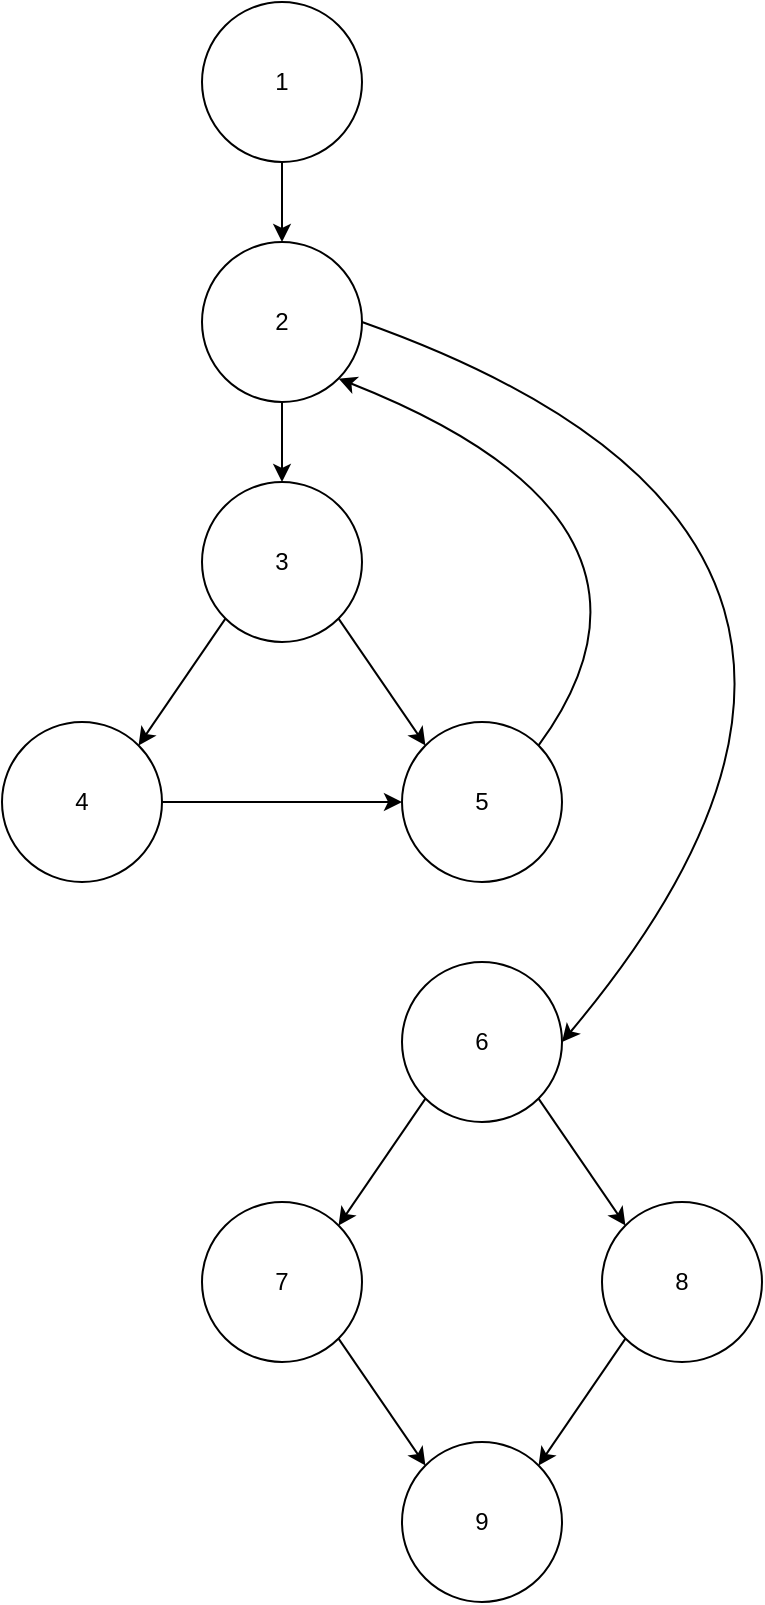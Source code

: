<mxfile version="26.0.10">
  <diagram name="Page-1" id="ll6id3wJNYmZ5bKOSvQX">
    <mxGraphModel dx="1050" dy="537" grid="1" gridSize="10" guides="1" tooltips="1" connect="1" arrows="1" fold="1" page="1" pageScale="1" pageWidth="850" pageHeight="1400" math="0" shadow="0">
      <root>
        <mxCell id="0" />
        <mxCell id="1" parent="0" />
        <mxCell id="--x_MKVJ3164S-OKjD1B-6" value="" style="edgeStyle=orthogonalEdgeStyle;rounded=0;orthogonalLoop=1;jettySize=auto;html=1;" parent="1" source="--x_MKVJ3164S-OKjD1B-1" target="--x_MKVJ3164S-OKjD1B-2" edge="1">
          <mxGeometry relative="1" as="geometry" />
        </mxCell>
        <mxCell id="--x_MKVJ3164S-OKjD1B-1" value="1" style="ellipse;whiteSpace=wrap;html=1;aspect=fixed;" parent="1" vertex="1">
          <mxGeometry x="380" y="40" width="80" height="80" as="geometry" />
        </mxCell>
        <mxCell id="--x_MKVJ3164S-OKjD1B-7" value="" style="edgeStyle=orthogonalEdgeStyle;rounded=0;orthogonalLoop=1;jettySize=auto;html=1;" parent="1" source="--x_MKVJ3164S-OKjD1B-2" target="--x_MKVJ3164S-OKjD1B-3" edge="1">
          <mxGeometry relative="1" as="geometry" />
        </mxCell>
        <mxCell id="--x_MKVJ3164S-OKjD1B-2" value="2" style="ellipse;whiteSpace=wrap;html=1;aspect=fixed;" parent="1" vertex="1">
          <mxGeometry x="380" y="160" width="80" height="80" as="geometry" />
        </mxCell>
        <mxCell id="--x_MKVJ3164S-OKjD1B-3" value="3" style="ellipse;whiteSpace=wrap;html=1;aspect=fixed;" parent="1" vertex="1">
          <mxGeometry x="380" y="280" width="80" height="80" as="geometry" />
        </mxCell>
        <mxCell id="--x_MKVJ3164S-OKjD1B-4" value="4" style="ellipse;whiteSpace=wrap;html=1;aspect=fixed;" parent="1" vertex="1">
          <mxGeometry x="280" y="400" width="80" height="80" as="geometry" />
        </mxCell>
        <mxCell id="--x_MKVJ3164S-OKjD1B-5" value="5" style="ellipse;whiteSpace=wrap;html=1;aspect=fixed;" parent="1" vertex="1">
          <mxGeometry x="480" y="400" width="80" height="80" as="geometry" />
        </mxCell>
        <mxCell id="--x_MKVJ3164S-OKjD1B-8" value="" style="endArrow=classic;html=1;rounded=0;exitX=0;exitY=1;exitDx=0;exitDy=0;entryX=1;entryY=0;entryDx=0;entryDy=0;" parent="1" source="--x_MKVJ3164S-OKjD1B-3" target="--x_MKVJ3164S-OKjD1B-4" edge="1">
          <mxGeometry width="50" height="50" relative="1" as="geometry">
            <mxPoint x="330" y="430" as="sourcePoint" />
            <mxPoint x="380" y="380" as="targetPoint" />
          </mxGeometry>
        </mxCell>
        <mxCell id="--x_MKVJ3164S-OKjD1B-9" value="" style="endArrow=classic;html=1;rounded=0;exitX=1;exitY=1;exitDx=0;exitDy=0;entryX=0;entryY=0;entryDx=0;entryDy=0;" parent="1" source="--x_MKVJ3164S-OKjD1B-3" target="--x_MKVJ3164S-OKjD1B-5" edge="1">
          <mxGeometry width="50" height="50" relative="1" as="geometry">
            <mxPoint x="330" y="430" as="sourcePoint" />
            <mxPoint x="380" y="380" as="targetPoint" />
          </mxGeometry>
        </mxCell>
        <mxCell id="--x_MKVJ3164S-OKjD1B-10" value="" style="endArrow=classic;html=1;rounded=0;exitX=1;exitY=0.5;exitDx=0;exitDy=0;entryX=0;entryY=0.5;entryDx=0;entryDy=0;" parent="1" source="--x_MKVJ3164S-OKjD1B-4" target="--x_MKVJ3164S-OKjD1B-5" edge="1">
          <mxGeometry width="50" height="50" relative="1" as="geometry">
            <mxPoint x="330" y="520" as="sourcePoint" />
            <mxPoint x="380" y="470" as="targetPoint" />
          </mxGeometry>
        </mxCell>
        <mxCell id="--x_MKVJ3164S-OKjD1B-11" value="6" style="ellipse;whiteSpace=wrap;html=1;aspect=fixed;" parent="1" vertex="1">
          <mxGeometry x="480" y="520" width="80" height="80" as="geometry" />
        </mxCell>
        <mxCell id="--x_MKVJ3164S-OKjD1B-13" value="7" style="ellipse;whiteSpace=wrap;html=1;aspect=fixed;" parent="1" vertex="1">
          <mxGeometry x="380" y="640" width="80" height="80" as="geometry" />
        </mxCell>
        <mxCell id="--x_MKVJ3164S-OKjD1B-14" value="8" style="ellipse;whiteSpace=wrap;html=1;aspect=fixed;" parent="1" vertex="1">
          <mxGeometry x="580" y="640" width="80" height="80" as="geometry" />
        </mxCell>
        <mxCell id="--x_MKVJ3164S-OKjD1B-15" value="" style="endArrow=classic;html=1;rounded=0;exitX=0;exitY=1;exitDx=0;exitDy=0;entryX=1;entryY=0;entryDx=0;entryDy=0;" parent="1" source="--x_MKVJ3164S-OKjD1B-11" target="--x_MKVJ3164S-OKjD1B-13" edge="1">
          <mxGeometry width="50" height="50" relative="1" as="geometry">
            <mxPoint x="370" y="700" as="sourcePoint" />
            <mxPoint x="420" y="650" as="targetPoint" />
          </mxGeometry>
        </mxCell>
        <mxCell id="--x_MKVJ3164S-OKjD1B-16" value="" style="endArrow=classic;html=1;rounded=0;exitX=1;exitY=1;exitDx=0;exitDy=0;entryX=0;entryY=0;entryDx=0;entryDy=0;" parent="1" source="--x_MKVJ3164S-OKjD1B-11" target="--x_MKVJ3164S-OKjD1B-14" edge="1">
          <mxGeometry width="50" height="50" relative="1" as="geometry">
            <mxPoint x="370" y="700" as="sourcePoint" />
            <mxPoint x="420" y="650" as="targetPoint" />
          </mxGeometry>
        </mxCell>
        <mxCell id="--x_MKVJ3164S-OKjD1B-17" value="9" style="ellipse;whiteSpace=wrap;html=1;aspect=fixed;" parent="1" vertex="1">
          <mxGeometry x="480" y="760" width="80" height="80" as="geometry" />
        </mxCell>
        <mxCell id="--x_MKVJ3164S-OKjD1B-18" value="" style="endArrow=classic;html=1;rounded=0;exitX=1;exitY=1;exitDx=0;exitDy=0;entryX=0;entryY=0;entryDx=0;entryDy=0;" parent="1" source="--x_MKVJ3164S-OKjD1B-13" target="--x_MKVJ3164S-OKjD1B-17" edge="1">
          <mxGeometry width="50" height="50" relative="1" as="geometry">
            <mxPoint x="370" y="830" as="sourcePoint" />
            <mxPoint x="420" y="780" as="targetPoint" />
          </mxGeometry>
        </mxCell>
        <mxCell id="--x_MKVJ3164S-OKjD1B-19" value="" style="endArrow=classic;html=1;rounded=0;exitX=0;exitY=1;exitDx=0;exitDy=0;entryX=1;entryY=0;entryDx=0;entryDy=0;" parent="1" source="--x_MKVJ3164S-OKjD1B-14" target="--x_MKVJ3164S-OKjD1B-17" edge="1">
          <mxGeometry width="50" height="50" relative="1" as="geometry">
            <mxPoint x="370" y="830" as="sourcePoint" />
            <mxPoint x="420" y="780" as="targetPoint" />
          </mxGeometry>
        </mxCell>
        <mxCell id="--x_MKVJ3164S-OKjD1B-20" value="" style="curved=1;endArrow=classic;html=1;rounded=0;entryX=1;entryY=0.5;entryDx=0;entryDy=0;exitX=1;exitY=0.5;exitDx=0;exitDy=0;" parent="1" source="--x_MKVJ3164S-OKjD1B-2" target="--x_MKVJ3164S-OKjD1B-11" edge="1">
          <mxGeometry width="50" height="50" relative="1" as="geometry">
            <mxPoint x="370" y="470" as="sourcePoint" />
            <mxPoint x="420" y="420" as="targetPoint" />
            <Array as="points">
              <mxPoint x="770" y="310" />
            </Array>
          </mxGeometry>
        </mxCell>
        <mxCell id="--x_MKVJ3164S-OKjD1B-22" value="" style="curved=1;endArrow=classic;html=1;rounded=0;exitX=1;exitY=0;exitDx=0;exitDy=0;entryX=1;entryY=1;entryDx=0;entryDy=0;" parent="1" source="--x_MKVJ3164S-OKjD1B-5" target="--x_MKVJ3164S-OKjD1B-2" edge="1">
          <mxGeometry width="50" height="50" relative="1" as="geometry">
            <mxPoint x="370" y="350" as="sourcePoint" />
            <mxPoint x="420" y="300" as="targetPoint" />
            <Array as="points">
              <mxPoint x="630" y="300" />
            </Array>
          </mxGeometry>
        </mxCell>
      </root>
    </mxGraphModel>
  </diagram>
</mxfile>
